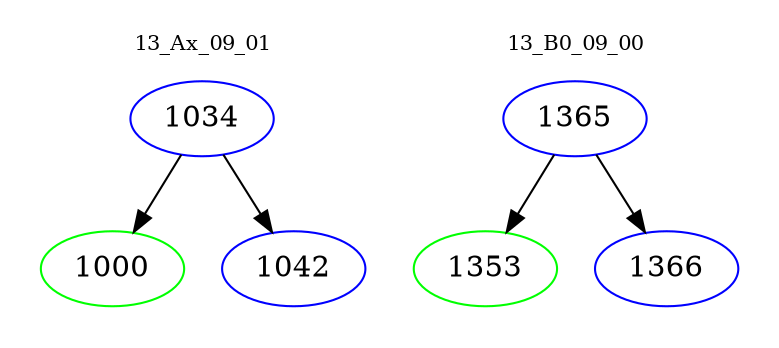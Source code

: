 digraph{
subgraph cluster_0 {
color = white
label = "13_Ax_09_01";
fontsize=10;
T0_1034 [label="1034", color="blue"]
T0_1034 -> T0_1000 [color="black"]
T0_1000 [label="1000", color="green"]
T0_1034 -> T0_1042 [color="black"]
T0_1042 [label="1042", color="blue"]
}
subgraph cluster_1 {
color = white
label = "13_B0_09_00";
fontsize=10;
T1_1365 [label="1365", color="blue"]
T1_1365 -> T1_1353 [color="black"]
T1_1353 [label="1353", color="green"]
T1_1365 -> T1_1366 [color="black"]
T1_1366 [label="1366", color="blue"]
}
}
